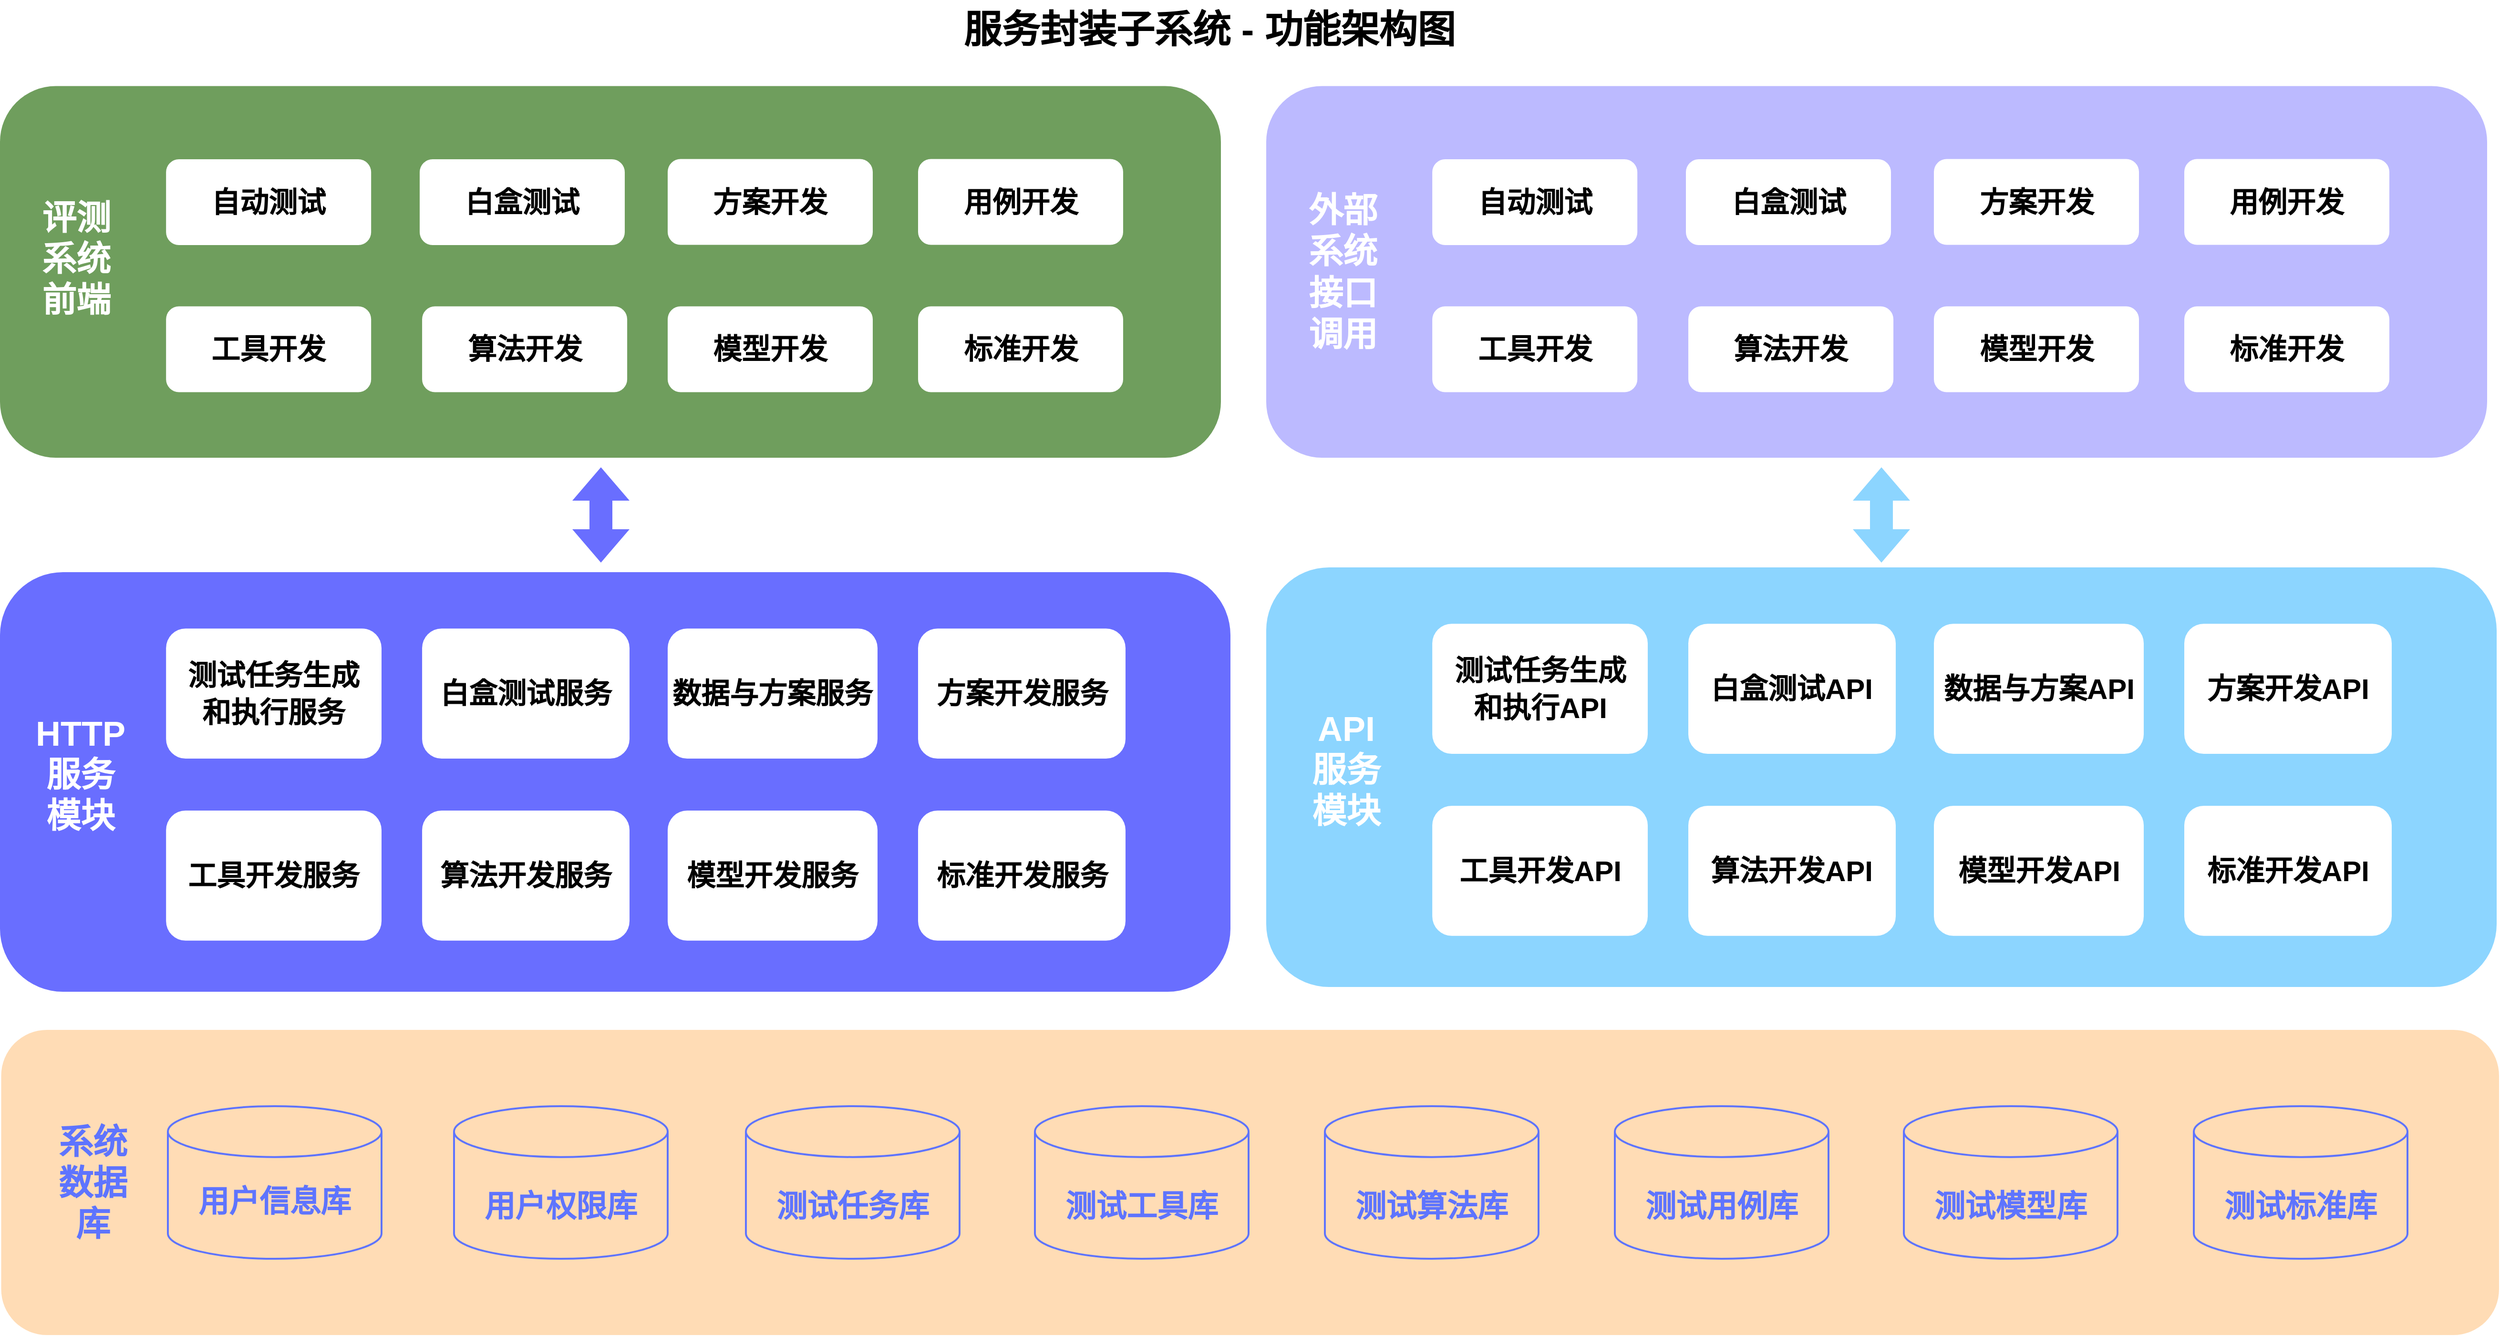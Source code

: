 <mxfile version="15.4.0" type="device"><diagram id="D_mxDGUdHC2zvLyJ-O9W" name="第 1 页"><mxGraphModel dx="1209" dy="801" grid="1" gridSize="10" guides="1" tooltips="1" connect="1" arrows="1" fold="1" page="1" pageScale="1" pageWidth="827" pageHeight="1169" math="0" shadow="0"><root><mxCell id="0"/><mxCell id="1" parent="0"/><mxCell id="pGjjTHvSry_VetWjGLrW-80" value="" style="rounded=1;whiteSpace=wrap;html=1;shadow=0;glass=0;labelBackgroundColor=#FFFFFF;sketch=0;strokeWidth=3;fontSize=32;fontStyle=1;align=left;strokeColor=none;fillColor=#696EFF;" parent="1" vertex="1"><mxGeometry x="50" y="620" width="1290" height="440" as="geometry"/></mxCell><mxCell id="pGjjTHvSry_VetWjGLrW-81" value="&lt;span style=&quot;font-size: 36px&quot;&gt;HTTP&lt;br&gt;服务&lt;br&gt;模块&lt;br&gt;&lt;/span&gt;" style="text;html=1;strokeColor=none;fillColor=none;align=center;verticalAlign=middle;whiteSpace=wrap;rounded=0;fontStyle=1;fontColor=#FFFFFF;" parent="1" vertex="1"><mxGeometry x="87.5" y="740" width="92.5" height="184.5" as="geometry"/></mxCell><mxCell id="pGjjTHvSry_VetWjGLrW-82" value="&lt;span style=&quot;font-size: 30px ; font-weight: 700&quot;&gt;测试任务生成&lt;br&gt;和执行服务&lt;/span&gt;" style="rounded=1;whiteSpace=wrap;fontSize=32;spacing=2;html=1;glass=0;strokeWidth=1;shadow=0;sketch=0;labelBackgroundColor=none;strokeColor=none;" parent="1" vertex="1"><mxGeometry x="224.1" y="679.13" width="225.9" height="136.38" as="geometry"/></mxCell><mxCell id="pGjjTHvSry_VetWjGLrW-154" value="" style="rounded=1;whiteSpace=wrap;html=1;shadow=0;glass=0;labelBackgroundColor=#FFFFFF;sketch=0;strokeWidth=3;fontSize=32;fontStyle=1;align=left;strokeColor=none;fillColor=#6F9E5D;" parent="1" vertex="1"><mxGeometry x="50" y="110.25" width="1280" height="389.75" as="geometry"/></mxCell><mxCell id="pGjjTHvSry_VetWjGLrW-155" value="&lt;span style=&quot;font-size: 36px&quot;&gt;评测&lt;br&gt;系统&lt;br&gt;前端&lt;br&gt;&lt;/span&gt;" style="text;html=1;strokeColor=none;fillColor=none;align=center;verticalAlign=middle;whiteSpace=wrap;rounded=0;fontStyle=1;fontColor=#FFFFFF;" parent="1" vertex="1"><mxGeometry x="80" y="220" width="100" height="141.25" as="geometry"/></mxCell><mxCell id="FtXoveznBDZrCNe472ON-42" value="&lt;font color=&quot;#000000&quot; style=&quot;font-size: 30px&quot;&gt;工具开发&lt;/font&gt;" style="rounded=1;whiteSpace=wrap;html=1;glass=0;fontSize=30;fontStyle=1;strokeColor=none;fontColor=#FFFFFF;" parent="1" vertex="1"><mxGeometry x="224.1" y="341.25" width="215" height="90" as="geometry"/></mxCell><mxCell id="FtXoveznBDZrCNe472ON-45" value="&lt;font color=&quot;#000000&quot; style=&quot;font-size: 30px&quot;&gt;自动测试&lt;/font&gt;" style="rounded=1;whiteSpace=wrap;html=1;glass=0;fontSize=30;fontStyle=1;strokeColor=none;fontColor=#FFFFFF;" parent="1" vertex="1"><mxGeometry x="224.1" y="187" width="215" height="90" as="geometry"/></mxCell><mxCell id="FtXoveznBDZrCNe472ON-47" value="&lt;font color=&quot;#000000&quot; style=&quot;font-size: 30px&quot;&gt;白盒测试&lt;/font&gt;" style="rounded=1;whiteSpace=wrap;html=1;glass=0;fontSize=30;fontStyle=1;strokeColor=none;fontColor=#FFFFFF;" parent="1" vertex="1"><mxGeometry x="490" y="187" width="215" height="90" as="geometry"/></mxCell><mxCell id="FtXoveznBDZrCNe472ON-48" value="&lt;span style=&quot;color: rgb(0 , 0 , 0) ; font-size: 30px&quot;&gt;方案开发&lt;/span&gt;" style="rounded=1;whiteSpace=wrap;html=1;glass=0;fontSize=30;fontStyle=1;strokeColor=none;fontColor=#FFFFFF;" parent="1" vertex="1"><mxGeometry x="750" y="186.75" width="215" height="90" as="geometry"/></mxCell><mxCell id="FtXoveznBDZrCNe472ON-49" value="&lt;font color=&quot;#000000&quot; style=&quot;font-size: 30px&quot;&gt;用例开发&lt;/font&gt;" style="rounded=1;whiteSpace=wrap;html=1;glass=0;fontSize=30;fontStyle=1;strokeColor=none;fontColor=#FFFFFF;" parent="1" vertex="1"><mxGeometry x="1012.5" y="186.75" width="215" height="90" as="geometry"/></mxCell><mxCell id="f3axAncAhQV1LFQBtV5q-1" value="&lt;font style=&quot;font-size: 40px&quot;&gt;服务封装子系统 - 功能架构图&lt;/font&gt;" style="text;html=1;strokeColor=none;fillColor=none;align=center;verticalAlign=middle;whiteSpace=wrap;rounded=0;fontStyle=1;fontColor=default;" parent="1" vertex="1"><mxGeometry x="1012.5" y="20" width="610" height="60" as="geometry"/></mxCell><mxCell id="UZCk-Hg8xAUhG_Ta4RWo-1" value="" style="rounded=1;whiteSpace=wrap;html=1;shadow=0;glass=0;labelBackgroundColor=#FFFFFF;sketch=0;strokeWidth=3;fontSize=32;fontStyle=1;align=left;strokeColor=none;fillColor=#FFDCB5;" parent="1" vertex="1"><mxGeometry x="51.25" y="1100" width="2618.75" height="320" as="geometry"/></mxCell><mxCell id="UZCk-Hg8xAUhG_Ta4RWo-4" value="&lt;font style=&quot;font-size: 38px&quot;&gt;&lt;b style=&quot;font-size: 32px&quot;&gt;&lt;font color=&quot;#5e74ff&quot; style=&quot;font-size: 32px&quot;&gt;&lt;br&gt;测试任务库&lt;/font&gt;&lt;/b&gt;&lt;br&gt;&lt;/font&gt;" style="strokeWidth=2;html=1;shape=mxgraph.flowchart.database;whiteSpace=wrap;fillColor=#FFDCB5;strokeColor=#5E74FF;" parent="1" vertex="1"><mxGeometry x="832" y="1180" width="224" height="160" as="geometry"/></mxCell><mxCell id="UZCk-Hg8xAUhG_Ta4RWo-5" value="&lt;font style=&quot;font-size: 38px&quot;&gt;&lt;b style=&quot;font-size: 32px&quot;&gt;&lt;font color=&quot;#5e74ff&quot; style=&quot;font-size: 32px&quot;&gt;&lt;br&gt;测试工具库&lt;/font&gt;&lt;/b&gt;&lt;br&gt;&lt;/font&gt;" style="strokeWidth=2;html=1;shape=mxgraph.flowchart.database;whiteSpace=wrap;fillColor=#FFDCB5;strokeColor=#5E74FF;" parent="1" vertex="1"><mxGeometry x="1135" y="1180" width="224" height="160" as="geometry"/></mxCell><mxCell id="UZCk-Hg8xAUhG_Ta4RWo-6" value="&lt;font style=&quot;font-size: 38px&quot;&gt;&lt;b style=&quot;font-size: 32px&quot;&gt;&lt;font color=&quot;#5e74ff&quot; style=&quot;font-size: 32px&quot;&gt;&lt;br&gt;&lt;/font&gt;&lt;/b&gt;&lt;b style=&quot;font-size: 32px&quot;&gt;&lt;font color=&quot;#5e74ff&quot;&gt;测试&lt;/font&gt;&lt;/b&gt;&lt;b style=&quot;font-size: 32px&quot;&gt;&lt;font color=&quot;#5e74ff&quot; style=&quot;font-size: 32px&quot;&gt;模型库&lt;/font&gt;&lt;/b&gt;&lt;br&gt;&lt;/font&gt;" style="strokeWidth=2;html=1;shape=mxgraph.flowchart.database;whiteSpace=wrap;fillColor=#FFDCB5;strokeColor=#5E74FF;" parent="1" vertex="1"><mxGeometry x="2046" y="1180" width="224" height="160" as="geometry"/></mxCell><mxCell id="UZCk-Hg8xAUhG_Ta4RWo-7" value="&lt;font style=&quot;font-size: 38px&quot;&gt;&lt;b style=&quot;font-size: 32px&quot;&gt;&lt;font color=&quot;#5e74ff&quot; style=&quot;font-size: 32px&quot;&gt;&lt;br&gt;&lt;/font&gt;&lt;/b&gt;&lt;b style=&quot;font-size: 32px&quot;&gt;&lt;font color=&quot;#5e74ff&quot;&gt;测试&lt;/font&gt;&lt;/b&gt;&lt;b style=&quot;font-size: 32px&quot;&gt;&lt;font color=&quot;#5e74ff&quot; style=&quot;font-size: 32px&quot;&gt;算法库&lt;/font&gt;&lt;/b&gt;&lt;br&gt;&lt;/font&gt;" style="strokeWidth=2;html=1;shape=mxgraph.flowchart.database;whiteSpace=wrap;fillColor=#FFDCB5;strokeColor=#5E74FF;" parent="1" vertex="1"><mxGeometry x="1439" y="1180" width="224" height="160" as="geometry"/></mxCell><mxCell id="UZCk-Hg8xAUhG_Ta4RWo-8" value="&lt;font style=&quot;font-size: 38px&quot;&gt;&lt;b style=&quot;font-size: 32px&quot;&gt;&lt;font color=&quot;#5e74ff&quot; style=&quot;font-size: 32px&quot;&gt;&lt;br&gt;&lt;/font&gt;&lt;/b&gt;&lt;b style=&quot;font-size: 32px&quot;&gt;&lt;font color=&quot;#5e74ff&quot;&gt;测试&lt;/font&gt;&lt;/b&gt;&lt;b style=&quot;font-size: 32px&quot;&gt;&lt;font color=&quot;#5e74ff&quot; style=&quot;font-size: 32px&quot;&gt;用例库&lt;/font&gt;&lt;/b&gt;&lt;br&gt;&lt;/font&gt;" style="strokeWidth=2;html=1;shape=mxgraph.flowchart.database;whiteSpace=wrap;fillColor=#FFDCB5;strokeColor=#5E74FF;" parent="1" vertex="1"><mxGeometry x="1743" y="1180" width="224" height="160" as="geometry"/></mxCell><mxCell id="UZCk-Hg8xAUhG_Ta4RWo-9" value="&lt;font style=&quot;font-size: 32px&quot;&gt;&lt;br&gt;&lt;b&gt;&lt;font color=&quot;#5e74ff&quot; style=&quot;font-size: 32px&quot;&gt;用户信息库&lt;/font&gt;&lt;/b&gt;&lt;/font&gt;" style="strokeWidth=2;html=1;shape=mxgraph.flowchart.database;whiteSpace=wrap;fillColor=#FFDCB5;strokeColor=#5E74FF;" parent="1" vertex="1"><mxGeometry x="226" y="1180" width="224" height="160" as="geometry"/></mxCell><mxCell id="UZCk-Hg8xAUhG_Ta4RWo-13" value="&lt;font style=&quot;font-size: 38px&quot;&gt;&lt;b style=&quot;font-size: 32px&quot;&gt;&lt;font color=&quot;#5e74ff&quot;&gt;&lt;br&gt;测试&lt;/font&gt;&lt;/b&gt;&lt;b style=&quot;font-size: 32px&quot;&gt;&lt;font color=&quot;#5e74ff&quot; style=&quot;font-size: 32px&quot;&gt;标准库&lt;/font&gt;&lt;/b&gt;&lt;br&gt;&lt;/font&gt;" style="strokeWidth=2;html=1;shape=mxgraph.flowchart.database;whiteSpace=wrap;fillColor=#FFDCB5;strokeColor=#5E74FF;" parent="1" vertex="1"><mxGeometry x="2350" y="1180" width="224" height="160" as="geometry"/></mxCell><mxCell id="JEQUM2ozSp_k-KfCwoqz-1" value="&lt;span style=&quot;font-size: 36px&quot;&gt;&lt;font color=&quot;#5e74ff&quot;&gt;系统&lt;br&gt;数据&lt;br&gt;库&lt;/font&gt;&lt;/span&gt;" style="text;html=1;strokeColor=none;fillColor=none;align=center;verticalAlign=middle;whiteSpace=wrap;rounded=0;fontStyle=1;fontColor=#FFFFFF;" parent="1" vertex="1"><mxGeometry x="91.25" y="1145" width="112.5" height="230" as="geometry"/></mxCell><mxCell id="BuBv_mkQ55EZ2lWImvV6-1" value="&lt;font color=&quot;#000000&quot; style=&quot;font-size: 30px&quot;&gt;算法开发&lt;/font&gt;" style="rounded=1;whiteSpace=wrap;html=1;glass=0;fontSize=30;fontStyle=1;strokeColor=none;fontColor=#FFFFFF;" parent="1" vertex="1"><mxGeometry x="492.54" y="341.25" width="215" height="90" as="geometry"/></mxCell><mxCell id="BuBv_mkQ55EZ2lWImvV6-2" value="&lt;font color=&quot;#000000&quot; style=&quot;font-size: 30px&quot;&gt;模型开发&lt;/font&gt;" style="rounded=1;whiteSpace=wrap;html=1;glass=0;fontSize=30;fontStyle=1;strokeColor=none;fontColor=#FFFFFF;" parent="1" vertex="1"><mxGeometry x="750.0" y="341.25" width="215" height="90" as="geometry"/></mxCell><mxCell id="BuBv_mkQ55EZ2lWImvV6-3" value="&lt;font color=&quot;#000000&quot; style=&quot;font-size: 30px&quot;&gt;标准开发&lt;/font&gt;" style="rounded=1;whiteSpace=wrap;html=1;glass=0;fontSize=30;fontStyle=1;strokeColor=none;fontColor=#FFFFFF;" parent="1" vertex="1"><mxGeometry x="1012.5" y="341.25" width="215" height="90" as="geometry"/></mxCell><mxCell id="BuBv_mkQ55EZ2lWImvV6-5" value="" style="rounded=1;whiteSpace=wrap;html=1;shadow=0;glass=0;labelBackgroundColor=#FFFFFF;sketch=0;strokeWidth=3;fontSize=32;fontStyle=1;align=left;strokeColor=none;fillColor=#BCBAFF;" parent="1" vertex="1"><mxGeometry x="1377.5" y="110.25" width="1280" height="389.75" as="geometry"/></mxCell><mxCell id="BuBv_mkQ55EZ2lWImvV6-6" value="&lt;span style=&quot;font-size: 36px&quot;&gt;外部系统接口&lt;br&gt;调用&lt;br&gt;&lt;/span&gt;" style="text;html=1;strokeColor=none;fillColor=none;align=center;verticalAlign=middle;whiteSpace=wrap;rounded=0;fontStyle=1;fontColor=#FFFFFF;" parent="1" vertex="1"><mxGeometry x="1407.5" y="194.5" width="100" height="221.25" as="geometry"/></mxCell><mxCell id="BuBv_mkQ55EZ2lWImvV6-7" value="&lt;font color=&quot;#000000&quot; style=&quot;font-size: 30px&quot;&gt;工具开发&lt;/font&gt;" style="rounded=1;whiteSpace=wrap;html=1;glass=0;fontSize=30;fontStyle=1;strokeColor=none;fontColor=#FFFFFF;" parent="1" vertex="1"><mxGeometry x="1551.6" y="341.25" width="215" height="90" as="geometry"/></mxCell><mxCell id="BuBv_mkQ55EZ2lWImvV6-8" value="&lt;font color=&quot;#000000&quot; style=&quot;font-size: 30px&quot;&gt;自动测试&lt;/font&gt;" style="rounded=1;whiteSpace=wrap;html=1;glass=0;fontSize=30;fontStyle=1;strokeColor=none;fontColor=#FFFFFF;" parent="1" vertex="1"><mxGeometry x="1551.6" y="187" width="215" height="90" as="geometry"/></mxCell><mxCell id="BuBv_mkQ55EZ2lWImvV6-9" value="&lt;font color=&quot;#000000&quot; style=&quot;font-size: 30px&quot;&gt;白盒测试&lt;/font&gt;" style="rounded=1;whiteSpace=wrap;html=1;glass=0;fontSize=30;fontStyle=1;strokeColor=none;fontColor=#FFFFFF;" parent="1" vertex="1"><mxGeometry x="1817.5" y="187" width="215" height="90" as="geometry"/></mxCell><mxCell id="BuBv_mkQ55EZ2lWImvV6-10" value="&lt;span style=&quot;color: rgb(0 , 0 , 0) ; font-size: 30px&quot;&gt;方案开发&lt;/span&gt;" style="rounded=1;whiteSpace=wrap;html=1;glass=0;fontSize=30;fontStyle=1;strokeColor=none;fontColor=#FFFFFF;" parent="1" vertex="1"><mxGeometry x="2077.5" y="186.75" width="215" height="90" as="geometry"/></mxCell><mxCell id="BuBv_mkQ55EZ2lWImvV6-11" value="&lt;font color=&quot;#000000&quot; style=&quot;font-size: 30px&quot;&gt;用例开发&lt;/font&gt;" style="rounded=1;whiteSpace=wrap;html=1;glass=0;fontSize=30;fontStyle=1;strokeColor=none;fontColor=#FFFFFF;" parent="1" vertex="1"><mxGeometry x="2340" y="186.75" width="215" height="90" as="geometry"/></mxCell><mxCell id="BuBv_mkQ55EZ2lWImvV6-12" value="&lt;font color=&quot;#000000&quot; style=&quot;font-size: 30px&quot;&gt;算法开发&lt;/font&gt;" style="rounded=1;whiteSpace=wrap;html=1;glass=0;fontSize=30;fontStyle=1;strokeColor=none;fontColor=#FFFFFF;" parent="1" vertex="1"><mxGeometry x="1820.04" y="341.25" width="215" height="90" as="geometry"/></mxCell><mxCell id="BuBv_mkQ55EZ2lWImvV6-13" value="&lt;font color=&quot;#000000&quot; style=&quot;font-size: 30px&quot;&gt;模型开发&lt;/font&gt;" style="rounded=1;whiteSpace=wrap;html=1;glass=0;fontSize=30;fontStyle=1;strokeColor=none;fontColor=#FFFFFF;" parent="1" vertex="1"><mxGeometry x="2077.5" y="341.25" width="215" height="90" as="geometry"/></mxCell><mxCell id="BuBv_mkQ55EZ2lWImvV6-14" value="&lt;font color=&quot;#000000&quot; style=&quot;font-size: 30px&quot;&gt;标准开发&lt;/font&gt;" style="rounded=1;whiteSpace=wrap;html=1;glass=0;fontSize=30;fontStyle=1;strokeColor=none;fontColor=#FFFFFF;" parent="1" vertex="1"><mxGeometry x="2340" y="341.25" width="215" height="90" as="geometry"/></mxCell><mxCell id="BuBv_mkQ55EZ2lWImvV6-16" value="&lt;span style=&quot;font-size: 30px&quot;&gt;&lt;b&gt;白盒测试服务&lt;/b&gt;&lt;/span&gt;" style="rounded=1;whiteSpace=wrap;fontSize=32;spacing=2;html=1;glass=0;strokeWidth=1;shadow=0;sketch=0;labelBackgroundColor=none;strokeColor=none;" parent="1" vertex="1"><mxGeometry x="492.54" y="679.13" width="217.46" height="136.38" as="geometry"/></mxCell><mxCell id="BuBv_mkQ55EZ2lWImvV6-17" value="&lt;span style=&quot;font-size: 30px&quot;&gt;&lt;b&gt;数据与方案服务&lt;/b&gt;&lt;/span&gt;" style="rounded=1;whiteSpace=wrap;fontSize=32;spacing=2;html=1;glass=0;strokeWidth=1;shadow=0;sketch=0;labelBackgroundColor=none;strokeColor=none;" parent="1" vertex="1"><mxGeometry x="750" y="679.13" width="220" height="136.38" as="geometry"/></mxCell><mxCell id="BuBv_mkQ55EZ2lWImvV6-18" value="&lt;span style=&quot;font-size: 30px&quot;&gt;&lt;b&gt;方案开发服务&lt;/b&gt;&lt;/span&gt;" style="rounded=1;whiteSpace=wrap;fontSize=32;spacing=2;html=1;glass=0;strokeWidth=1;shadow=0;sketch=0;labelBackgroundColor=none;strokeColor=none;" parent="1" vertex="1"><mxGeometry x="1012.5" y="679.13" width="217.5" height="136.38" as="geometry"/></mxCell><mxCell id="BuBv_mkQ55EZ2lWImvV6-19" value="&lt;span style=&quot;font-size: 30px&quot;&gt;&lt;b&gt;工具开发服务&lt;/b&gt;&lt;/span&gt;" style="rounded=1;whiteSpace=wrap;fontSize=32;spacing=2;html=1;glass=0;strokeWidth=1;shadow=0;sketch=0;labelBackgroundColor=none;strokeColor=none;" parent="1" vertex="1"><mxGeometry x="224.1" y="870" width="225.9" height="136.38" as="geometry"/></mxCell><mxCell id="BuBv_mkQ55EZ2lWImvV6-20" value="&lt;span style=&quot;font-size: 30px ; font-weight: 700&quot;&gt;算法开发服务&lt;/span&gt;" style="rounded=1;whiteSpace=wrap;fontSize=32;spacing=2;html=1;glass=0;strokeWidth=1;shadow=0;sketch=0;labelBackgroundColor=none;strokeColor=none;" parent="1" vertex="1"><mxGeometry x="492.54" y="870" width="217.46" height="136.38" as="geometry"/></mxCell><mxCell id="BuBv_mkQ55EZ2lWImvV6-21" value="&lt;span style=&quot;font-size: 30px ; font-weight: 700&quot;&gt;模型开发服务&lt;/span&gt;" style="rounded=1;whiteSpace=wrap;fontSize=32;spacing=2;html=1;glass=0;strokeWidth=1;shadow=0;sketch=0;labelBackgroundColor=none;strokeColor=none;" parent="1" vertex="1"><mxGeometry x="750" y="870" width="220" height="136.38" as="geometry"/></mxCell><mxCell id="BuBv_mkQ55EZ2lWImvV6-22" value="&lt;span style=&quot;font-size: 30px ; font-weight: 700&quot;&gt;标准开发服务&lt;/span&gt;" style="rounded=1;whiteSpace=wrap;fontSize=32;spacing=2;html=1;glass=0;strokeWidth=1;shadow=0;sketch=0;labelBackgroundColor=none;strokeColor=none;" parent="1" vertex="1"><mxGeometry x="1012.5" y="870" width="217.5" height="136.38" as="geometry"/></mxCell><mxCell id="BuBv_mkQ55EZ2lWImvV6-33" value="" style="rounded=1;whiteSpace=wrap;html=1;shadow=0;glass=0;labelBackgroundColor=#FFFFFF;sketch=0;strokeWidth=3;fontSize=32;fontStyle=1;align=left;strokeColor=none;fillColor=#8CD5FF;" parent="1" vertex="1"><mxGeometry x="1377.5" y="615" width="1290" height="440" as="geometry"/></mxCell><mxCell id="BuBv_mkQ55EZ2lWImvV6-34" value="&lt;span style=&quot;font-size: 36px&quot;&gt;API&lt;br&gt;服务&lt;br&gt;模块&lt;br&gt;&lt;/span&gt;" style="text;html=1;strokeColor=none;fillColor=none;align=center;verticalAlign=middle;whiteSpace=wrap;rounded=0;fontStyle=1;fontColor=#FFFFFF;" parent="1" vertex="1"><mxGeometry x="1415" y="735" width="92.5" height="184.5" as="geometry"/></mxCell><mxCell id="BuBv_mkQ55EZ2lWImvV6-35" value="&lt;span style=&quot;font-size: 30px ; font-weight: 700&quot;&gt;测试任务生成&lt;br&gt;和执行API&lt;/span&gt;" style="rounded=1;whiteSpace=wrap;fontSize=32;spacing=2;html=1;glass=0;strokeWidth=1;shadow=0;sketch=0;labelBackgroundColor=none;strokeColor=none;" parent="1" vertex="1"><mxGeometry x="1551.6" y="674.13" width="225.9" height="136.38" as="geometry"/></mxCell><mxCell id="BuBv_mkQ55EZ2lWImvV6-36" value="&lt;span style=&quot;font-size: 30px&quot;&gt;&lt;b&gt;白盒测试API&lt;/b&gt;&lt;/span&gt;" style="rounded=1;whiteSpace=wrap;fontSize=32;spacing=2;html=1;glass=0;strokeWidth=1;shadow=0;sketch=0;labelBackgroundColor=none;strokeColor=none;" parent="1" vertex="1"><mxGeometry x="1820.04" y="674.13" width="217.46" height="136.38" as="geometry"/></mxCell><mxCell id="BuBv_mkQ55EZ2lWImvV6-37" value="&lt;span style=&quot;font-size: 30px&quot;&gt;&lt;b&gt;数据与方案&lt;/b&gt;&lt;/span&gt;&lt;b style=&quot;font-size: 30px&quot;&gt;API&lt;/b&gt;" style="rounded=1;whiteSpace=wrap;fontSize=32;spacing=2;html=1;glass=0;strokeWidth=1;shadow=0;sketch=0;labelBackgroundColor=none;strokeColor=none;" parent="1" vertex="1"><mxGeometry x="2077.5" y="674.13" width="220" height="136.38" as="geometry"/></mxCell><mxCell id="BuBv_mkQ55EZ2lWImvV6-38" value="&lt;span style=&quot;font-size: 30px&quot;&gt;&lt;b&gt;方案开发&lt;/b&gt;&lt;/span&gt;&lt;b style=&quot;font-size: 30px&quot;&gt;API&lt;/b&gt;" style="rounded=1;whiteSpace=wrap;fontSize=32;spacing=2;html=1;glass=0;strokeWidth=1;shadow=0;sketch=0;labelBackgroundColor=none;strokeColor=none;" parent="1" vertex="1"><mxGeometry x="2340" y="674.13" width="217.5" height="136.38" as="geometry"/></mxCell><mxCell id="BuBv_mkQ55EZ2lWImvV6-39" value="&lt;span style=&quot;font-size: 30px&quot;&gt;&lt;b&gt;工具开发&lt;/b&gt;&lt;/span&gt;&lt;b style=&quot;font-size: 30px&quot;&gt;API&lt;/b&gt;" style="rounded=1;whiteSpace=wrap;fontSize=32;spacing=2;html=1;glass=0;strokeWidth=1;shadow=0;sketch=0;labelBackgroundColor=none;strokeColor=none;" parent="1" vertex="1"><mxGeometry x="1551.6" y="865" width="225.9" height="136.38" as="geometry"/></mxCell><mxCell id="BuBv_mkQ55EZ2lWImvV6-40" value="&lt;span style=&quot;font-size: 30px ; font-weight: 700&quot;&gt;算法开发&lt;/span&gt;&lt;b style=&quot;font-size: 30px&quot;&gt;API&lt;/b&gt;" style="rounded=1;whiteSpace=wrap;fontSize=32;spacing=2;html=1;glass=0;strokeWidth=1;shadow=0;sketch=0;labelBackgroundColor=none;strokeColor=none;" parent="1" vertex="1"><mxGeometry x="1820.04" y="865" width="217.46" height="136.38" as="geometry"/></mxCell><mxCell id="BuBv_mkQ55EZ2lWImvV6-41" value="&lt;span style=&quot;font-size: 30px ; font-weight: 700&quot;&gt;模型开发&lt;/span&gt;&lt;b style=&quot;font-size: 30px&quot;&gt;API&lt;/b&gt;" style="rounded=1;whiteSpace=wrap;fontSize=32;spacing=2;html=1;glass=0;strokeWidth=1;shadow=0;sketch=0;labelBackgroundColor=none;strokeColor=none;" parent="1" vertex="1"><mxGeometry x="2077.5" y="865" width="220" height="136.38" as="geometry"/></mxCell><mxCell id="BuBv_mkQ55EZ2lWImvV6-42" value="&lt;span style=&quot;font-size: 30px ; font-weight: 700&quot;&gt;标准开发&lt;/span&gt;&lt;b style=&quot;font-size: 30px&quot;&gt;API&lt;/b&gt;" style="rounded=1;whiteSpace=wrap;fontSize=32;spacing=2;html=1;glass=0;strokeWidth=1;shadow=0;sketch=0;labelBackgroundColor=none;strokeColor=none;" parent="1" vertex="1"><mxGeometry x="2340" y="865" width="217.5" height="136.38" as="geometry"/></mxCell><mxCell id="BuBv_mkQ55EZ2lWImvV6-44" value="&lt;font style=&quot;font-size: 38px&quot;&gt;&lt;font color=&quot;#5e74ff&quot; style=&quot;font-size: 32px&quot;&gt;&lt;b&gt;&lt;br&gt;用户权限库&lt;/b&gt;&lt;/font&gt;&lt;br&gt;&lt;/font&gt;" style="strokeWidth=2;html=1;shape=mxgraph.flowchart.database;whiteSpace=wrap;fillColor=#FFDCB5;strokeColor=#5E74FF;" parent="1" vertex="1"><mxGeometry x="526" y="1180" width="224" height="160" as="geometry"/></mxCell><mxCell id="BuBv_mkQ55EZ2lWImvV6-46" value="" style="html=1;shadow=0;dashed=0;align=center;verticalAlign=middle;shape=mxgraph.arrows2.twoWayArrow;dy=0.6;dx=35;fillColor=#696EFF;rotation=90;strokeColor=none;" parent="1" vertex="1"><mxGeometry x="630" y="530" width="100" height="60" as="geometry"/></mxCell><mxCell id="BuBv_mkQ55EZ2lWImvV6-47" value="" style="html=1;shadow=0;dashed=0;align=center;verticalAlign=middle;shape=mxgraph.arrows2.twoWayArrow;dy=0.6;dx=35;fillColor=#8CD5FF;rotation=90;strokeColor=none;" parent="1" vertex="1"><mxGeometry x="1972.5" y="530" width="100" height="60" as="geometry"/></mxCell></root></mxGraphModel></diagram></mxfile>